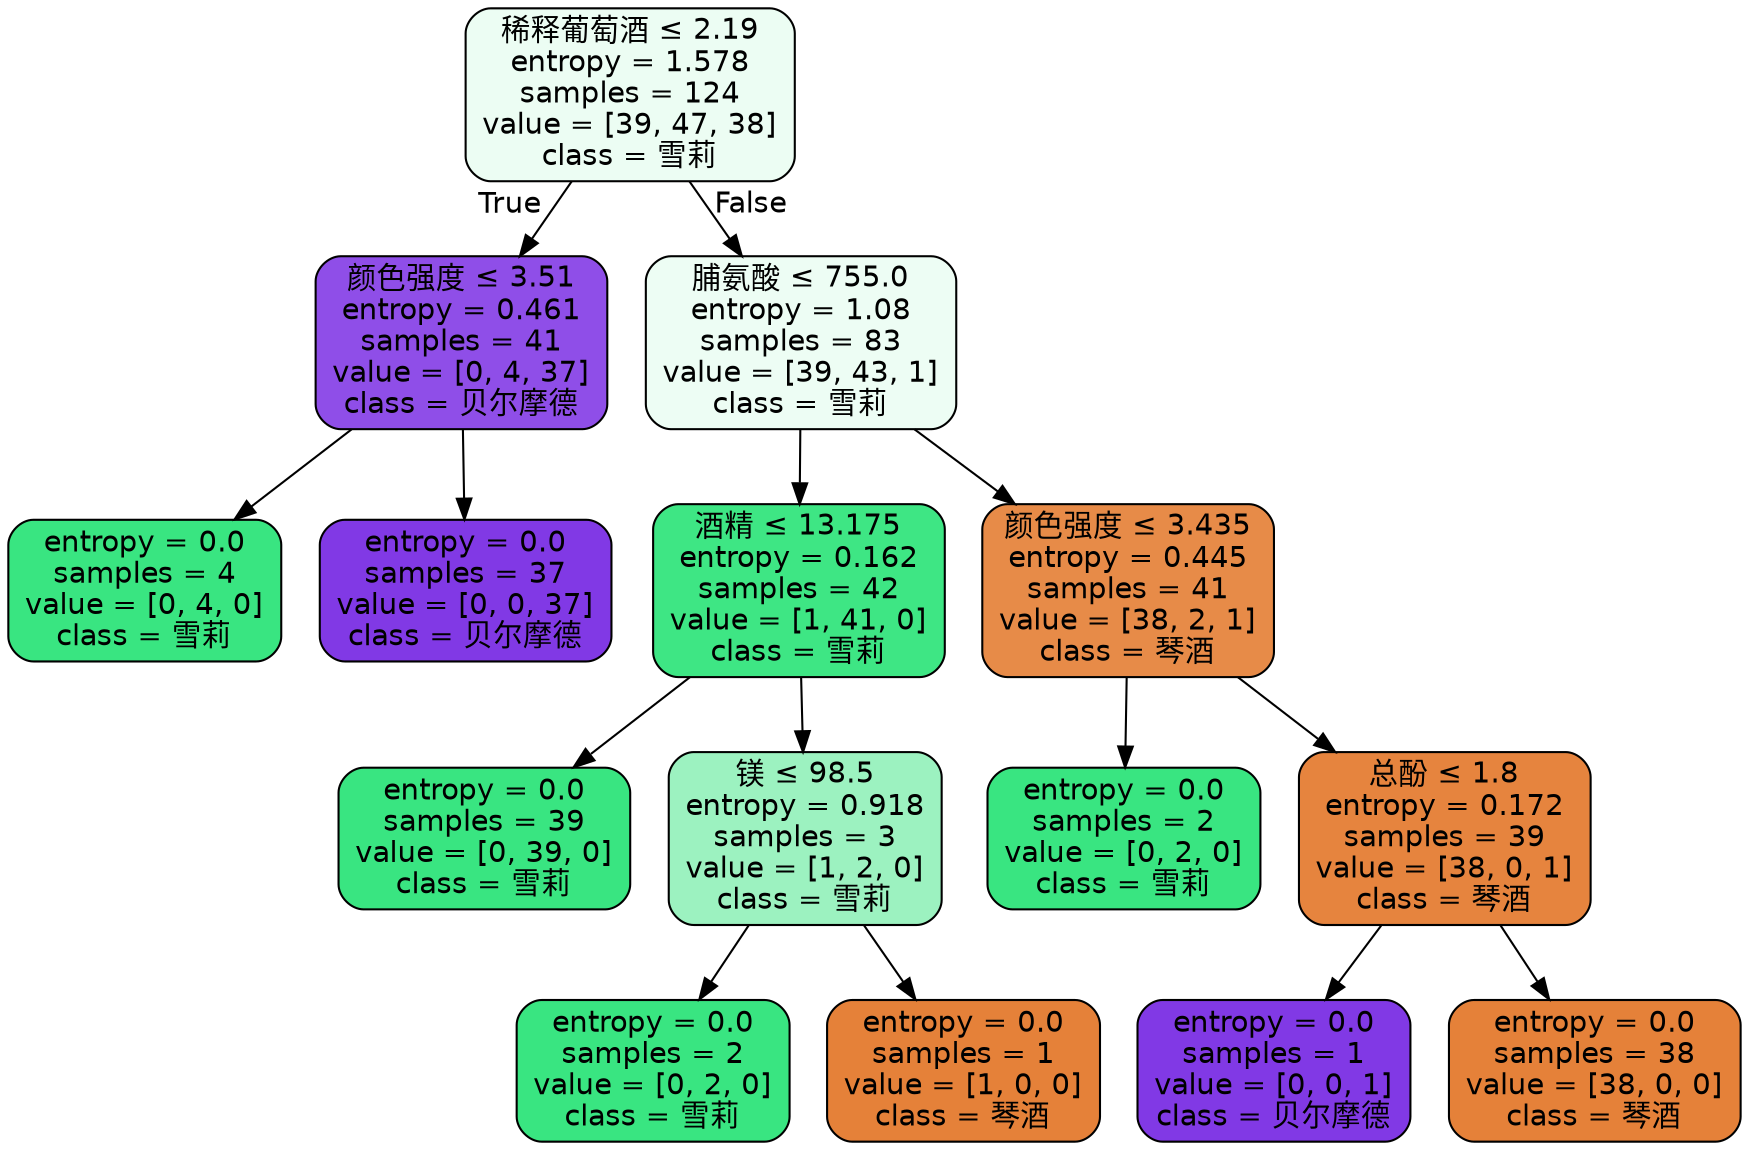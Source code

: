 digraph Tree {
node [shape=box, style="filled, rounded", color="black", fontname=helvetica] ;
edge [fontname=helvetica] ;
0 [label=<稀释葡萄酒 &le; 2.19<br/>entropy = 1.578<br/>samples = 124<br/>value = [39, 47, 38]<br/>class = 雪莉>, fillcolor="#ecfdf3"] ;
1 [label=<颜色强度 &le; 3.51<br/>entropy = 0.461<br/>samples = 41<br/>value = [0, 4, 37]<br/>class = 贝尔摩德>, fillcolor="#8f4ee8"] ;
0 -> 1 [labeldistance=2.5, labelangle=45, headlabel="True"] ;
2 [label=<entropy = 0.0<br/>samples = 4<br/>value = [0, 4, 0]<br/>class = 雪莉>, fillcolor="#39e581"] ;
1 -> 2 ;
3 [label=<entropy = 0.0<br/>samples = 37<br/>value = [0, 0, 37]<br/>class = 贝尔摩德>, fillcolor="#8139e5"] ;
1 -> 3 ;
4 [label=<脯氨酸 &le; 755.0<br/>entropy = 1.08<br/>samples = 83<br/>value = [39, 43, 1]<br/>class = 雪莉>, fillcolor="#edfdf4"] ;
0 -> 4 [labeldistance=2.5, labelangle=-45, headlabel="False"] ;
5 [label=<酒精 &le; 13.175<br/>entropy = 0.162<br/>samples = 42<br/>value = [1, 41, 0]<br/>class = 雪莉>, fillcolor="#3ee684"] ;
4 -> 5 ;
6 [label=<entropy = 0.0<br/>samples = 39<br/>value = [0, 39, 0]<br/>class = 雪莉>, fillcolor="#39e581"] ;
5 -> 6 ;
7 [label=<镁 &le; 98.5<br/>entropy = 0.918<br/>samples = 3<br/>value = [1, 2, 0]<br/>class = 雪莉>, fillcolor="#9cf2c0"] ;
5 -> 7 ;
8 [label=<entropy = 0.0<br/>samples = 2<br/>value = [0, 2, 0]<br/>class = 雪莉>, fillcolor="#39e581"] ;
7 -> 8 ;
9 [label=<entropy = 0.0<br/>samples = 1<br/>value = [1, 0, 0]<br/>class = 琴酒>, fillcolor="#e58139"] ;
7 -> 9 ;
10 [label=<颜色强度 &le; 3.435<br/>entropy = 0.445<br/>samples = 41<br/>value = [38, 2, 1]<br/>class = 琴酒>, fillcolor="#e78b48"] ;
4 -> 10 ;
11 [label=<entropy = 0.0<br/>samples = 2<br/>value = [0, 2, 0]<br/>class = 雪莉>, fillcolor="#39e581"] ;
10 -> 11 ;
12 [label=<总酚 &le; 1.8<br/>entropy = 0.172<br/>samples = 39<br/>value = [38, 0, 1]<br/>class = 琴酒>, fillcolor="#e6843e"] ;
10 -> 12 ;
13 [label=<entropy = 0.0<br/>samples = 1<br/>value = [0, 0, 1]<br/>class = 贝尔摩德>, fillcolor="#8139e5"] ;
12 -> 13 ;
14 [label=<entropy = 0.0<br/>samples = 38<br/>value = [38, 0, 0]<br/>class = 琴酒>, fillcolor="#e58139"] ;
12 -> 14 ;
}
